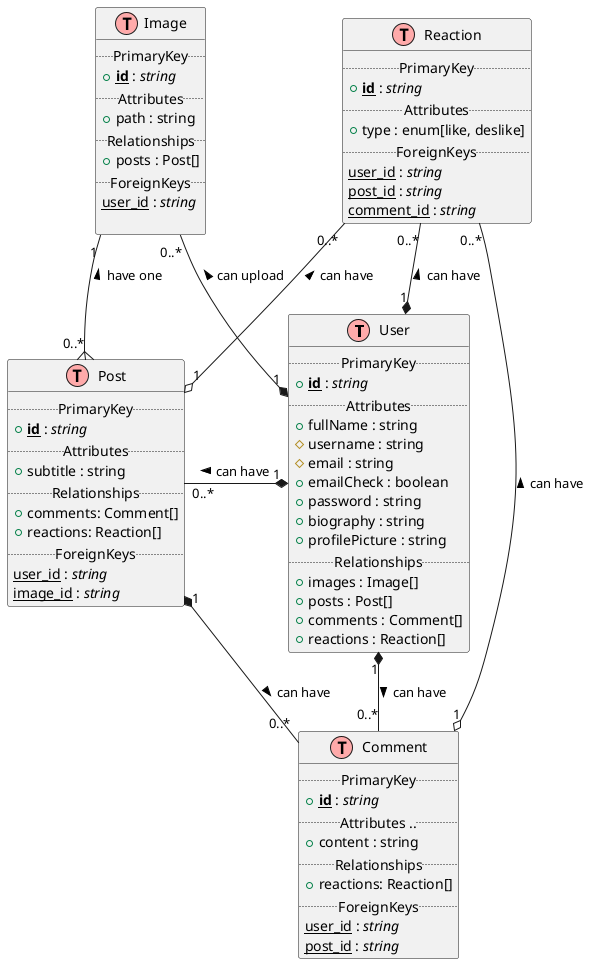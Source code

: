 @startuml Entity Relationship Diagram - MinIG
!define Table(x) class x << (T,#FFAAAA) >>
!define PrimaryKey(x, type) <b><u>x</u></b> : <i>type</i>
!define ForeignKey(x, type) <u>x</u> : <i>type</i>
!define ZeroToMany(x) "1" --{ "0..*" x
!define ManyToZeroDirected(x, direction) "0..*" }-direction- "1" x
!define ZeroToManyDirected(x, direction) "1" -direction-{ "0..*" x
!define CompositionZeroToMany(x) "1" *-- "0..*" x
!define CompositionZeroToManyDirected(x, direction) "1" *-direction- "0..*" x
!define AgragationZeroToManyDirected(x, direction) "1" o-direction- "0..*" x

Table(User) {
  .. PrimaryKey ..
  + PrimaryKey(id, string)
  .. Attributes ..
  + fullName : string
  # username : string
  # email : string
  + emailCheck : boolean
  + password : string
  + biography : string
  + profilePicture : string
  .. Relationships ..
  + images : Image[]
  + posts : Post[]
  + comments : Comment[]
  + reactions : Reaction[]
}

Table(Image) {
  .. PrimaryKey ..
  + PrimaryKey(id, string)
  .. Attributes ..
  + path : string
  .. Relationships ..
  + posts : Post[]
  .. ForeignKeys ..
  ForeignKey(user_id, string)

}

Table(Post) {
  .. PrimaryKey ..
  + PrimaryKey(id, string)
  .. Attributes ..
  + subtitle : string
  .. Relationships ..
  + comments: Comment[]
  + reactions: Reaction[]
  .. ForeignKeys ..
  ForeignKey(user_id, string)
  ForeignKey(image_id, string)
}

Table(Comment) {
  .. PrimaryKey ..
  + PrimaryKey(id, string)
  .. Attributes .. ..
  + content : string
  .. Relationships ..
  + reactions: Reaction[]
  .. ForeignKeys ..
  ForeignKey(user_id, string)
  ForeignKey(post_id, string)
}

Table(Reaction) {
  .. PrimaryKey ..
  + PrimaryKey(id, string)
  .. Attributes ..
  + type : enum[like, deslike]
  .. ForeignKeys ..
  ForeignKey(user_id, string)
  ForeignKey(post_id, string)
  ForeignKey(comment_id, string)
}

User CompositionZeroToManyDirected(Image, up) : can upload >
User CompositionZeroToMany(Comment) : can have >
User CompositionZeroToManyDirected(Reaction, down) : can have >
User CompositionZeroToManyDirected(Post, left) : can have >

Post ManyToZeroDirected(Image, up) : have one >
Post CompositionZeroToMany(Comment) : can have >
Post AgragationZeroToManyDirected(Reaction, up) : can have >

Comment AgragationZeroToManyDirected(Reaction, right) : can have >

@enduml